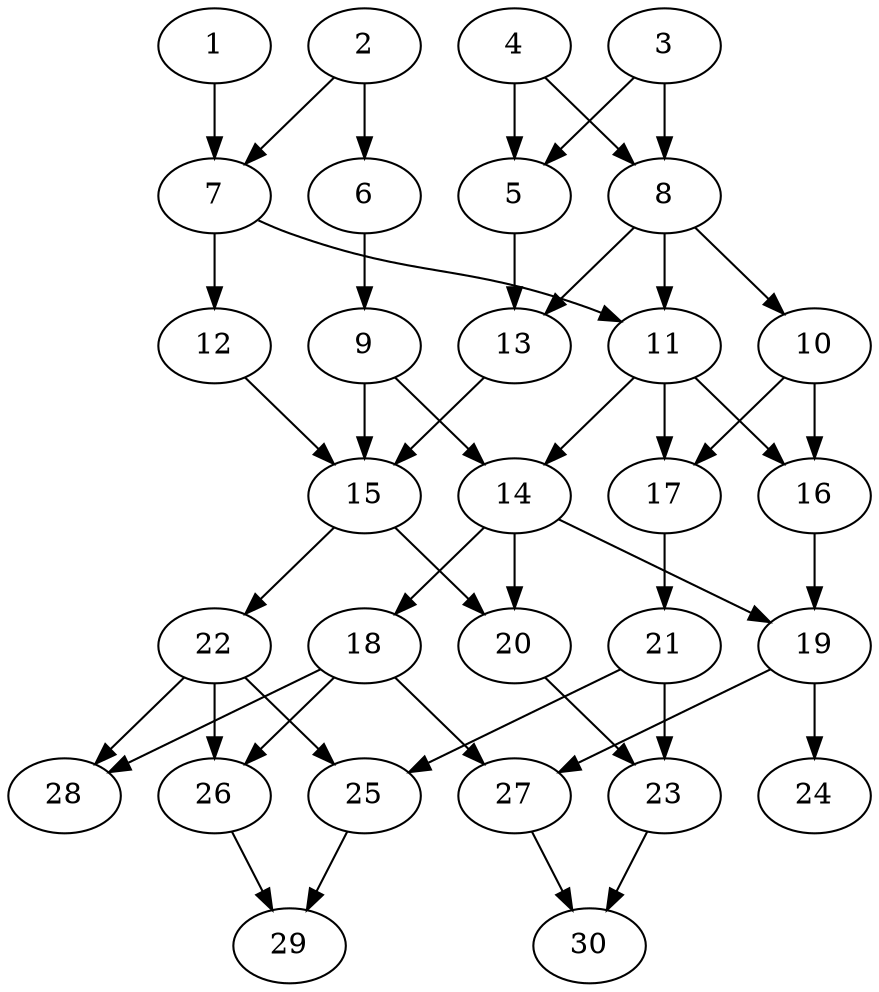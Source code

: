 // DAG automatically generated by daggen at Thu Oct  3 14:04:19 2019
// ./daggen --dot -n 30 --ccr 0.4 --fat 0.5 --regular 0.7 --density 0.5 --mindata 5242880 --maxdata 52428800 
digraph G {
  1 [size="29693440", alpha="0.04", expect_size="11877376"] 
  1 -> 7 [size ="11877376"]
  2 [size="61184000", alpha="0.15", expect_size="24473600"] 
  2 -> 6 [size ="24473600"]
  2 -> 7 [size ="24473600"]
  3 [size="115386880", alpha="0.06", expect_size="46154752"] 
  3 -> 5 [size ="46154752"]
  3 -> 8 [size ="46154752"]
  4 [size="22417920", alpha="0.00", expect_size="8967168"] 
  4 -> 5 [size ="8967168"]
  4 -> 8 [size ="8967168"]
  5 [size="101388800", alpha="0.04", expect_size="40555520"] 
  5 -> 13 [size ="40555520"]
  6 [size="21954560", alpha="0.20", expect_size="8781824"] 
  6 -> 9 [size ="8781824"]
  7 [size="38630400", alpha="0.19", expect_size="15452160"] 
  7 -> 11 [size ="15452160"]
  7 -> 12 [size ="15452160"]
  8 [size="35589120", alpha="0.15", expect_size="14235648"] 
  8 -> 10 [size ="14235648"]
  8 -> 11 [size ="14235648"]
  8 -> 13 [size ="14235648"]
  9 [size="56322560", alpha="0.12", expect_size="22529024"] 
  9 -> 14 [size ="22529024"]
  9 -> 15 [size ="22529024"]
  10 [size="92129280", alpha="0.11", expect_size="36851712"] 
  10 -> 16 [size ="36851712"]
  10 -> 17 [size ="36851712"]
  11 [size="92446720", alpha="0.04", expect_size="36978688"] 
  11 -> 14 [size ="36978688"]
  11 -> 16 [size ="36978688"]
  11 -> 17 [size ="36978688"]
  12 [size="118428160", alpha="0.07", expect_size="47371264"] 
  12 -> 15 [size ="47371264"]
  13 [size="87836160", alpha="0.14", expect_size="35134464"] 
  13 -> 15 [size ="35134464"]
  14 [size="121525760", alpha="0.15", expect_size="48610304"] 
  14 -> 18 [size ="48610304"]
  14 -> 19 [size ="48610304"]
  14 -> 20 [size ="48610304"]
  15 [size="123947520", alpha="0.06", expect_size="49579008"] 
  15 -> 20 [size ="49579008"]
  15 -> 22 [size ="49579008"]
  16 [size="28270080", alpha="0.15", expect_size="11308032"] 
  16 -> 19 [size ="11308032"]
  17 [size="25802240", alpha="0.02", expect_size="10320896"] 
  17 -> 21 [size ="10320896"]
  18 [size="17187840", alpha="0.17", expect_size="6875136"] 
  18 -> 26 [size ="6875136"]
  18 -> 27 [size ="6875136"]
  18 -> 28 [size ="6875136"]
  19 [size="106657280", alpha="0.19", expect_size="42662912"] 
  19 -> 24 [size ="42662912"]
  19 -> 27 [size ="42662912"]
  20 [size="57098240", alpha="0.13", expect_size="22839296"] 
  20 -> 23 [size ="22839296"]
  21 [size="121684480", alpha="0.09", expect_size="48673792"] 
  21 -> 23 [size ="48673792"]
  21 -> 25 [size ="48673792"]
  22 [size="27368960", alpha="0.13", expect_size="10947584"] 
  22 -> 25 [size ="10947584"]
  22 -> 26 [size ="10947584"]
  22 -> 28 [size ="10947584"]
  23 [size="66081280", alpha="0.15", expect_size="26432512"] 
  23 -> 30 [size ="26432512"]
  24 [size="27824640", alpha="0.18", expect_size="11129856"] 
  25 [size="117283840", alpha="0.16", expect_size="46913536"] 
  25 -> 29 [size ="46913536"]
  26 [size="36979200", alpha="0.16", expect_size="14791680"] 
  26 -> 29 [size ="14791680"]
  27 [size="123778560", alpha="0.00", expect_size="49511424"] 
  27 -> 30 [size ="49511424"]
  28 [size="16476160", alpha="0.08", expect_size="6590464"] 
  29 [size="117721600", alpha="0.03", expect_size="47088640"] 
  30 [size="114611200", alpha="0.12", expect_size="45844480"] 
}
